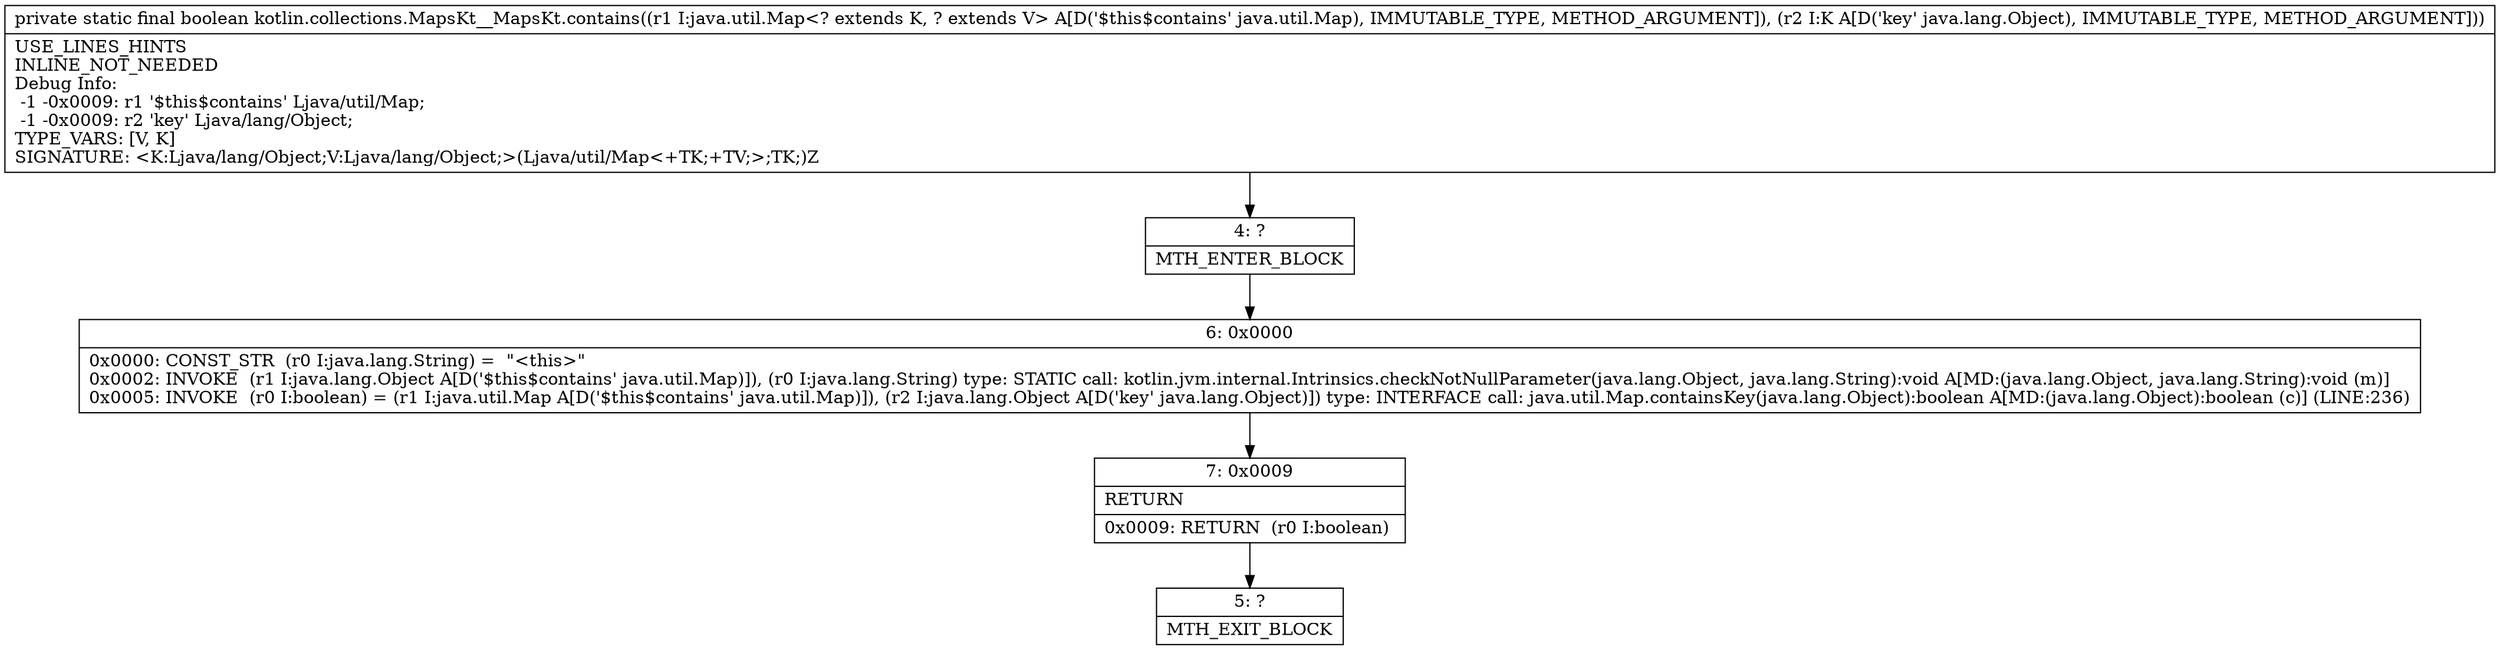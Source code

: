 digraph "CFG forkotlin.collections.MapsKt__MapsKt.contains(Ljava\/util\/Map;Ljava\/lang\/Object;)Z" {
Node_4 [shape=record,label="{4\:\ ?|MTH_ENTER_BLOCK\l}"];
Node_6 [shape=record,label="{6\:\ 0x0000|0x0000: CONST_STR  (r0 I:java.lang.String) =  \"\<this\>\" \l0x0002: INVOKE  (r1 I:java.lang.Object A[D('$this$contains' java.util.Map)]), (r0 I:java.lang.String) type: STATIC call: kotlin.jvm.internal.Intrinsics.checkNotNullParameter(java.lang.Object, java.lang.String):void A[MD:(java.lang.Object, java.lang.String):void (m)]\l0x0005: INVOKE  (r0 I:boolean) = (r1 I:java.util.Map A[D('$this$contains' java.util.Map)]), (r2 I:java.lang.Object A[D('key' java.lang.Object)]) type: INTERFACE call: java.util.Map.containsKey(java.lang.Object):boolean A[MD:(java.lang.Object):boolean (c)] (LINE:236)\l}"];
Node_7 [shape=record,label="{7\:\ 0x0009|RETURN\l|0x0009: RETURN  (r0 I:boolean) \l}"];
Node_5 [shape=record,label="{5\:\ ?|MTH_EXIT_BLOCK\l}"];
MethodNode[shape=record,label="{private static final boolean kotlin.collections.MapsKt__MapsKt.contains((r1 I:java.util.Map\<? extends K, ? extends V\> A[D('$this$contains' java.util.Map), IMMUTABLE_TYPE, METHOD_ARGUMENT]), (r2 I:K A[D('key' java.lang.Object), IMMUTABLE_TYPE, METHOD_ARGUMENT]))  | USE_LINES_HINTS\lINLINE_NOT_NEEDED\lDebug Info:\l  \-1 \-0x0009: r1 '$this$contains' Ljava\/util\/Map;\l  \-1 \-0x0009: r2 'key' Ljava\/lang\/Object;\lTYPE_VARS: [V, K]\lSIGNATURE: \<K:Ljava\/lang\/Object;V:Ljava\/lang\/Object;\>(Ljava\/util\/Map\<+TK;+TV;\>;TK;)Z\l}"];
MethodNode -> Node_4;Node_4 -> Node_6;
Node_6 -> Node_7;
Node_7 -> Node_5;
}

